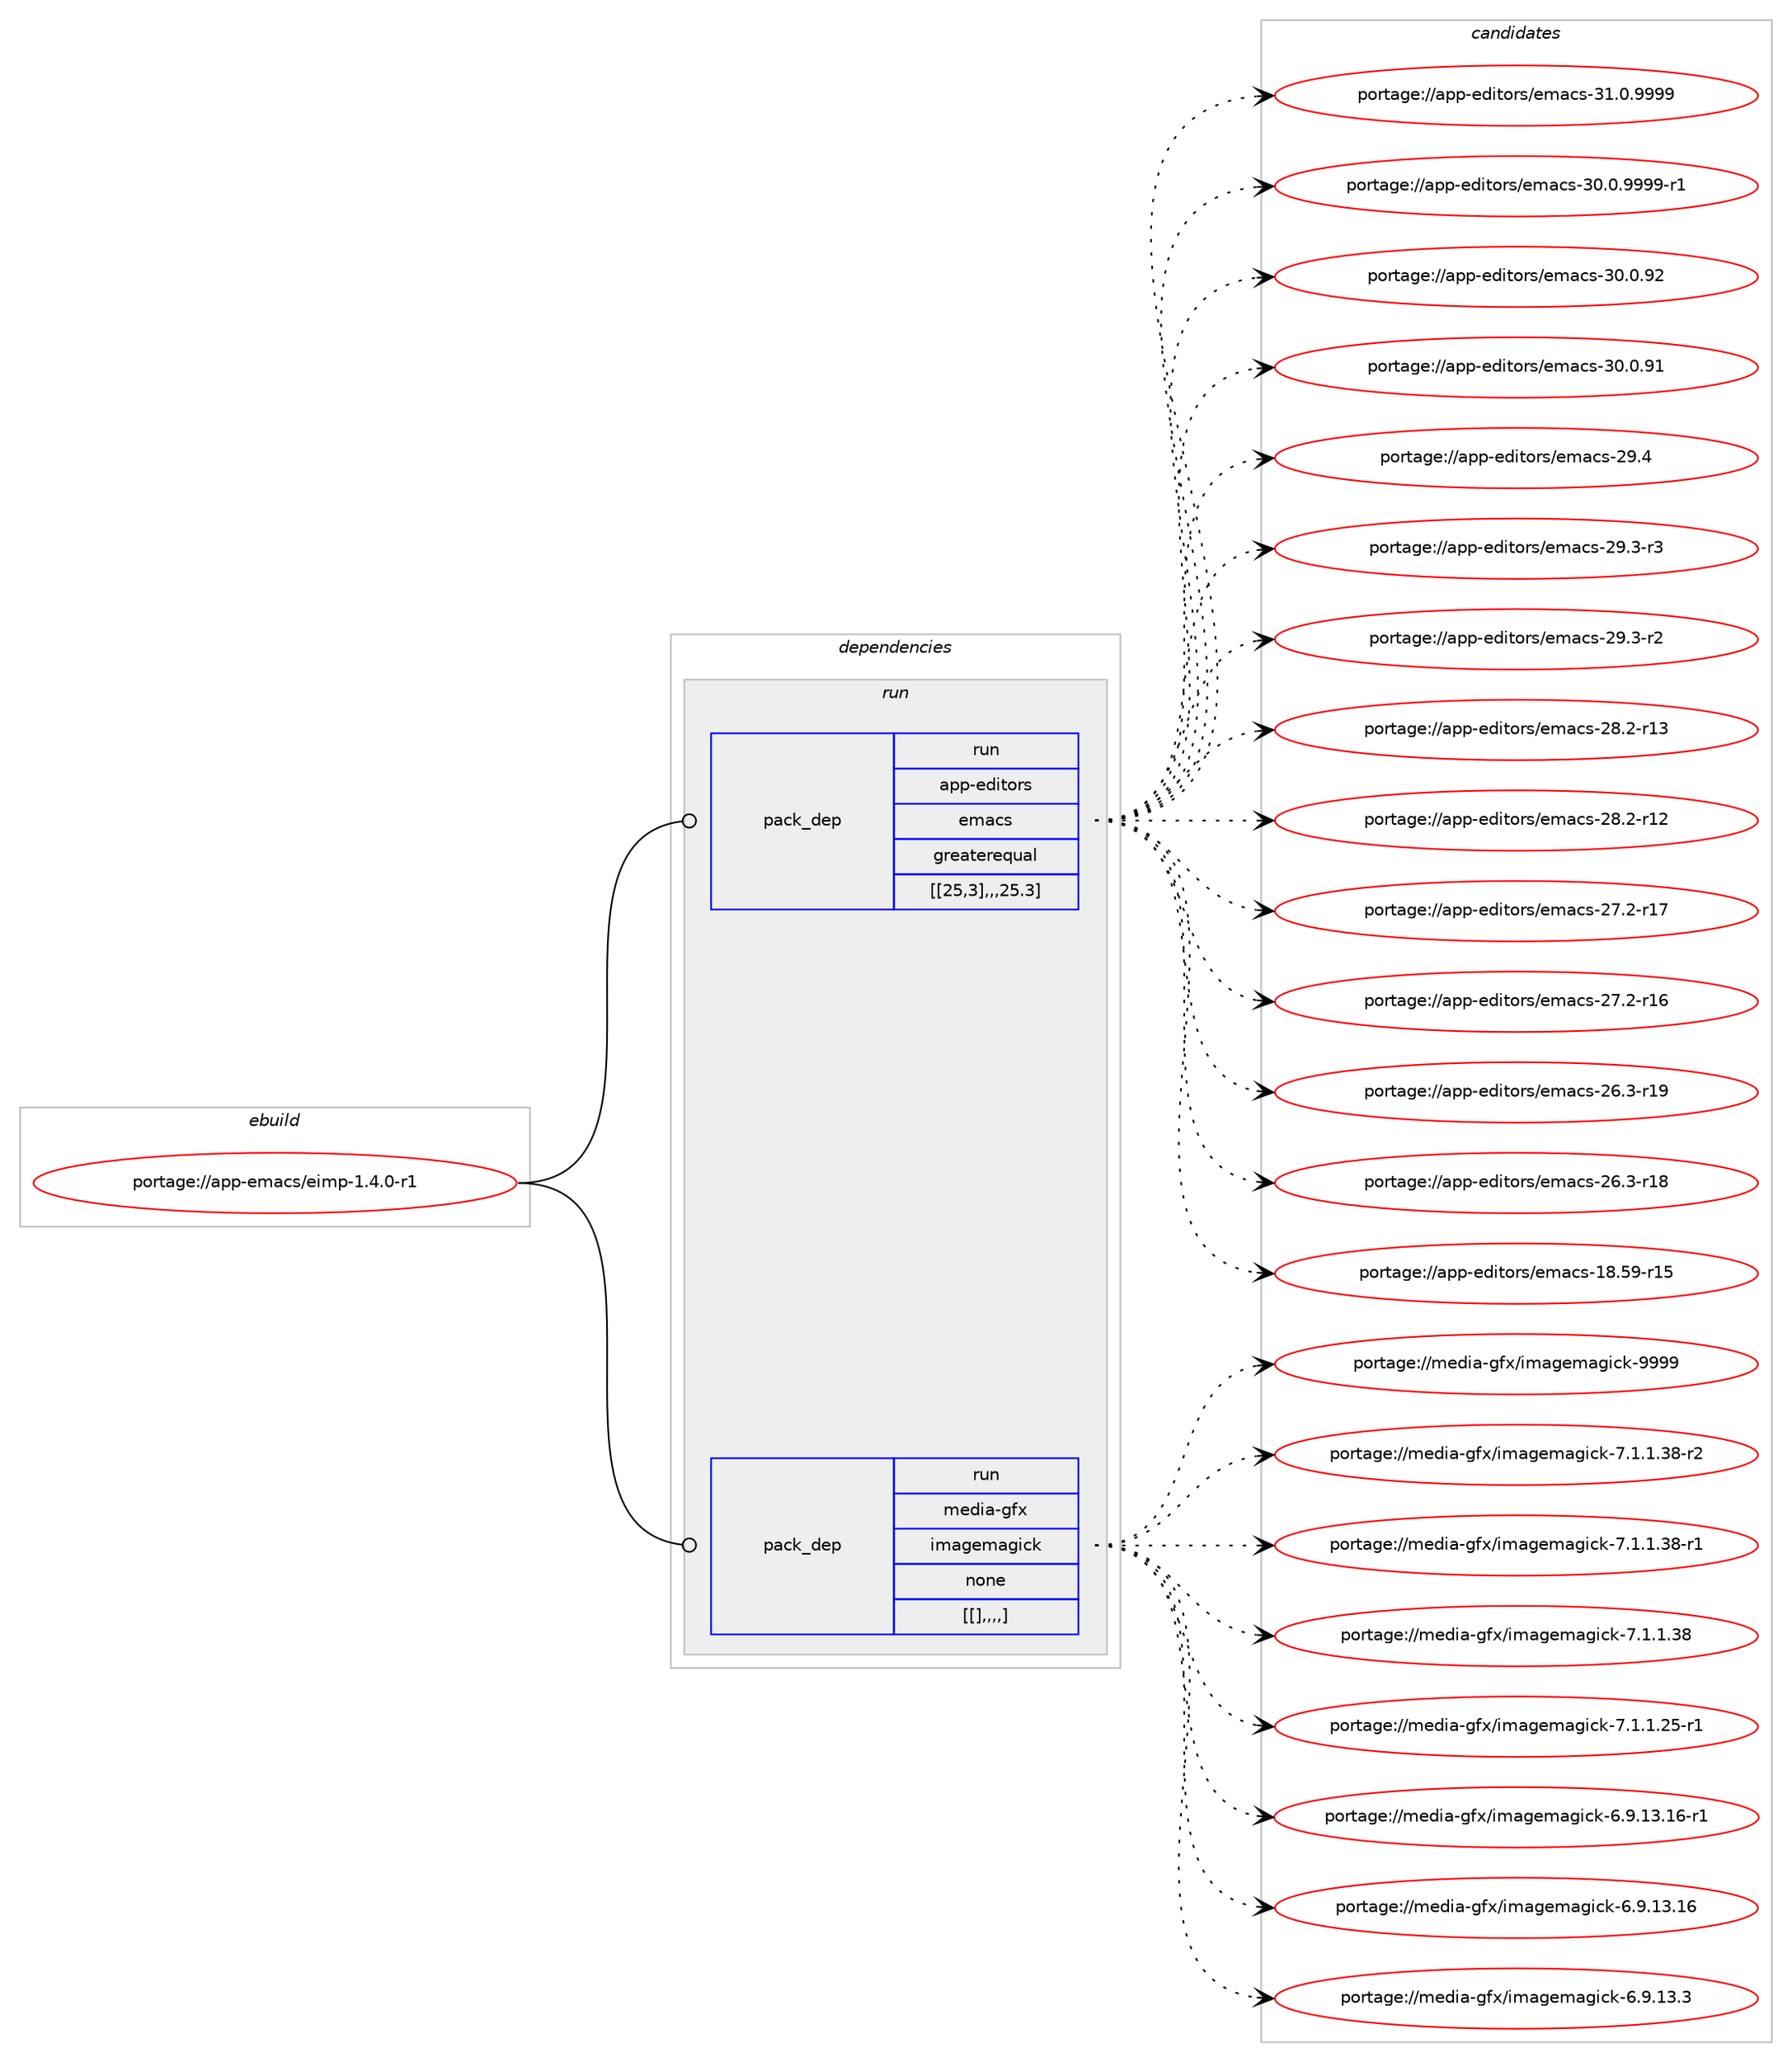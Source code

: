 digraph prolog {

# *************
# Graph options
# *************

newrank=true;
concentrate=true;
compound=true;
graph [rankdir=LR,fontname=Helvetica,fontsize=10,ranksep=1.5];#, ranksep=2.5, nodesep=0.2];
edge  [arrowhead=vee];
node  [fontname=Helvetica,fontsize=10];

# **********
# The ebuild
# **********

subgraph cluster_leftcol {
color=gray;
label=<<i>ebuild</i>>;
id [label="portage://app-emacs/eimp-1.4.0-r1", color=red, width=4, href="../app-emacs/eimp-1.4.0-r1.svg"];
}

# ****************
# The dependencies
# ****************

subgraph cluster_midcol {
color=gray;
label=<<i>dependencies</i>>;
subgraph cluster_compile {
fillcolor="#eeeeee";
style=filled;
label=<<i>compile</i>>;
}
subgraph cluster_compileandrun {
fillcolor="#eeeeee";
style=filled;
label=<<i>compile and run</i>>;
}
subgraph cluster_run {
fillcolor="#eeeeee";
style=filled;
label=<<i>run</i>>;
subgraph pack15459 {
dependency21464 [label=<<TABLE BORDER="0" CELLBORDER="1" CELLSPACING="0" CELLPADDING="4" WIDTH="220"><TR><TD ROWSPAN="6" CELLPADDING="30">pack_dep</TD></TR><TR><TD WIDTH="110">run</TD></TR><TR><TD>app-editors</TD></TR><TR><TD>emacs</TD></TR><TR><TD>greaterequal</TD></TR><TR><TD>[[25,3],,,25.3]</TD></TR></TABLE>>, shape=none, color=blue];
}
id:e -> dependency21464:w [weight=20,style="solid",arrowhead="odot"];
subgraph pack15462 {
dependency21471 [label=<<TABLE BORDER="0" CELLBORDER="1" CELLSPACING="0" CELLPADDING="4" WIDTH="220"><TR><TD ROWSPAN="6" CELLPADDING="30">pack_dep</TD></TR><TR><TD WIDTH="110">run</TD></TR><TR><TD>media-gfx</TD></TR><TR><TD>imagemagick</TD></TR><TR><TD>none</TD></TR><TR><TD>[[],,,,]</TD></TR></TABLE>>, shape=none, color=blue];
}
id:e -> dependency21471:w [weight=20,style="solid",arrowhead="odot"];
}
}

# **************
# The candidates
# **************

subgraph cluster_choices {
rank=same;
color=gray;
label=<<i>candidates</i>>;

subgraph choice13761 {
color=black;
nodesep=1;
choice971121124510110010511611111411547101109979911545514946484657575757 [label="portage://app-editors/emacs-31.0.9999", color=red, width=4,href="../app-editors/emacs-31.0.9999.svg"];
choice9711211245101100105116111114115471011099799115455148464846575757574511449 [label="portage://app-editors/emacs-30.0.9999-r1", color=red, width=4,href="../app-editors/emacs-30.0.9999-r1.svg"];
choice97112112451011001051161111141154710110997991154551484648465750 [label="portage://app-editors/emacs-30.0.92", color=red, width=4,href="../app-editors/emacs-30.0.92.svg"];
choice97112112451011001051161111141154710110997991154551484648465749 [label="portage://app-editors/emacs-30.0.91", color=red, width=4,href="../app-editors/emacs-30.0.91.svg"];
choice97112112451011001051161111141154710110997991154550574652 [label="portage://app-editors/emacs-29.4", color=red, width=4,href="../app-editors/emacs-29.4.svg"];
choice971121124510110010511611111411547101109979911545505746514511451 [label="portage://app-editors/emacs-29.3-r3", color=red, width=4,href="../app-editors/emacs-29.3-r3.svg"];
choice971121124510110010511611111411547101109979911545505746514511450 [label="portage://app-editors/emacs-29.3-r2", color=red, width=4,href="../app-editors/emacs-29.3-r2.svg"];
choice97112112451011001051161111141154710110997991154550564650451144951 [label="portage://app-editors/emacs-28.2-r13", color=red, width=4,href="../app-editors/emacs-28.2-r13.svg"];
choice97112112451011001051161111141154710110997991154550564650451144950 [label="portage://app-editors/emacs-28.2-r12", color=red, width=4,href="../app-editors/emacs-28.2-r12.svg"];
choice97112112451011001051161111141154710110997991154550554650451144955 [label="portage://app-editors/emacs-27.2-r17", color=red, width=4,href="../app-editors/emacs-27.2-r17.svg"];
choice97112112451011001051161111141154710110997991154550554650451144954 [label="portage://app-editors/emacs-27.2-r16", color=red, width=4,href="../app-editors/emacs-27.2-r16.svg"];
choice97112112451011001051161111141154710110997991154550544651451144957 [label="portage://app-editors/emacs-26.3-r19", color=red, width=4,href="../app-editors/emacs-26.3-r19.svg"];
choice97112112451011001051161111141154710110997991154550544651451144956 [label="portage://app-editors/emacs-26.3-r18", color=red, width=4,href="../app-editors/emacs-26.3-r18.svg"];
choice9711211245101100105116111114115471011099799115454956465357451144953 [label="portage://app-editors/emacs-18.59-r15", color=red, width=4,href="../app-editors/emacs-18.59-r15.svg"];
dependency21464:e -> choice971121124510110010511611111411547101109979911545514946484657575757:w [style=dotted,weight="100"];
dependency21464:e -> choice9711211245101100105116111114115471011099799115455148464846575757574511449:w [style=dotted,weight="100"];
dependency21464:e -> choice97112112451011001051161111141154710110997991154551484648465750:w [style=dotted,weight="100"];
dependency21464:e -> choice97112112451011001051161111141154710110997991154551484648465749:w [style=dotted,weight="100"];
dependency21464:e -> choice97112112451011001051161111141154710110997991154550574652:w [style=dotted,weight="100"];
dependency21464:e -> choice971121124510110010511611111411547101109979911545505746514511451:w [style=dotted,weight="100"];
dependency21464:e -> choice971121124510110010511611111411547101109979911545505746514511450:w [style=dotted,weight="100"];
dependency21464:e -> choice97112112451011001051161111141154710110997991154550564650451144951:w [style=dotted,weight="100"];
dependency21464:e -> choice97112112451011001051161111141154710110997991154550564650451144950:w [style=dotted,weight="100"];
dependency21464:e -> choice97112112451011001051161111141154710110997991154550554650451144955:w [style=dotted,weight="100"];
dependency21464:e -> choice97112112451011001051161111141154710110997991154550554650451144954:w [style=dotted,weight="100"];
dependency21464:e -> choice97112112451011001051161111141154710110997991154550544651451144957:w [style=dotted,weight="100"];
dependency21464:e -> choice97112112451011001051161111141154710110997991154550544651451144956:w [style=dotted,weight="100"];
dependency21464:e -> choice9711211245101100105116111114115471011099799115454956465357451144953:w [style=dotted,weight="100"];
}
subgraph choice13928 {
color=black;
nodesep=1;
choice1091011001059745103102120471051099710310110997103105991074557575757 [label="portage://media-gfx/imagemagick-9999", color=red, width=4,href="../media-gfx/imagemagick-9999.svg"];
choice1091011001059745103102120471051099710310110997103105991074555464946494651564511450 [label="portage://media-gfx/imagemagick-7.1.1.38-r2", color=red, width=4,href="../media-gfx/imagemagick-7.1.1.38-r2.svg"];
choice1091011001059745103102120471051099710310110997103105991074555464946494651564511449 [label="portage://media-gfx/imagemagick-7.1.1.38-r1", color=red, width=4,href="../media-gfx/imagemagick-7.1.1.38-r1.svg"];
choice109101100105974510310212047105109971031011099710310599107455546494649465156 [label="portage://media-gfx/imagemagick-7.1.1.38", color=red, width=4,href="../media-gfx/imagemagick-7.1.1.38.svg"];
choice1091011001059745103102120471051099710310110997103105991074555464946494650534511449 [label="portage://media-gfx/imagemagick-7.1.1.25-r1", color=red, width=4,href="../media-gfx/imagemagick-7.1.1.25-r1.svg"];
choice109101100105974510310212047105109971031011099710310599107455446574649514649544511449 [label="portage://media-gfx/imagemagick-6.9.13.16-r1", color=red, width=4,href="../media-gfx/imagemagick-6.9.13.16-r1.svg"];
choice10910110010597451031021204710510997103101109971031059910745544657464951464954 [label="portage://media-gfx/imagemagick-6.9.13.16", color=red, width=4,href="../media-gfx/imagemagick-6.9.13.16.svg"];
choice109101100105974510310212047105109971031011099710310599107455446574649514651 [label="portage://media-gfx/imagemagick-6.9.13.3", color=red, width=4,href="../media-gfx/imagemagick-6.9.13.3.svg"];
dependency21471:e -> choice1091011001059745103102120471051099710310110997103105991074557575757:w [style=dotted,weight="100"];
dependency21471:e -> choice1091011001059745103102120471051099710310110997103105991074555464946494651564511450:w [style=dotted,weight="100"];
dependency21471:e -> choice1091011001059745103102120471051099710310110997103105991074555464946494651564511449:w [style=dotted,weight="100"];
dependency21471:e -> choice109101100105974510310212047105109971031011099710310599107455546494649465156:w [style=dotted,weight="100"];
dependency21471:e -> choice1091011001059745103102120471051099710310110997103105991074555464946494650534511449:w [style=dotted,weight="100"];
dependency21471:e -> choice109101100105974510310212047105109971031011099710310599107455446574649514649544511449:w [style=dotted,weight="100"];
dependency21471:e -> choice10910110010597451031021204710510997103101109971031059910745544657464951464954:w [style=dotted,weight="100"];
dependency21471:e -> choice109101100105974510310212047105109971031011099710310599107455446574649514651:w [style=dotted,weight="100"];
}
}

}
